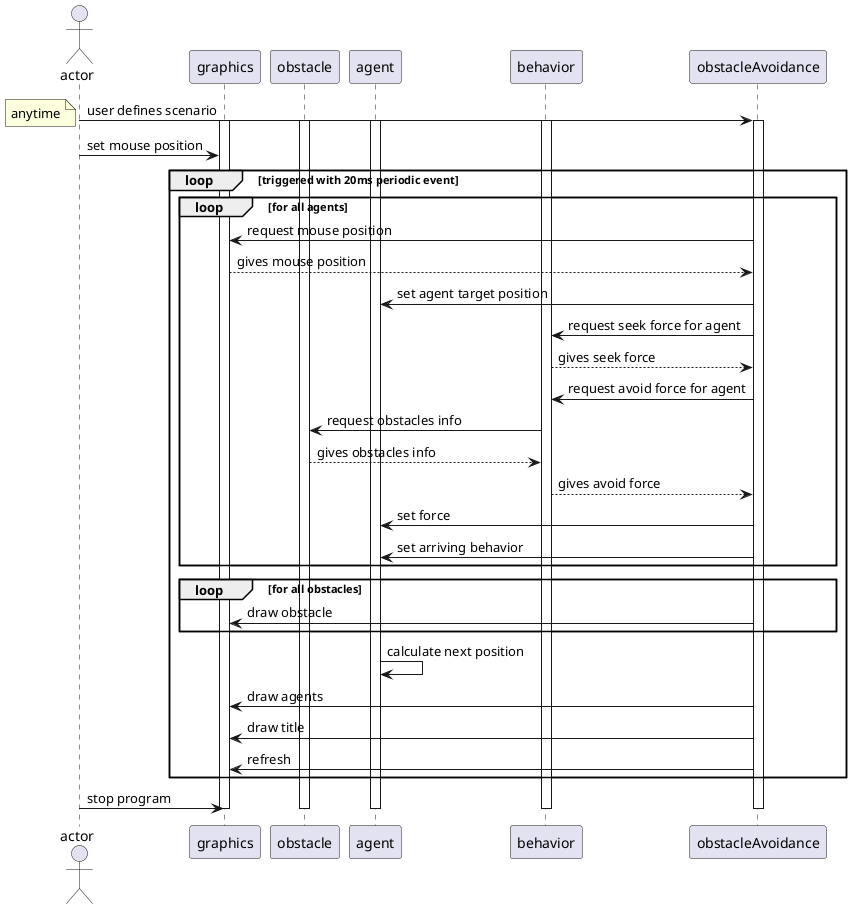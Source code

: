 @startuml
actor actor as user
participant graphics as view
participant obstacle as obst
participant agent as agent
participant behavior as steeringBehavior
participant obstacleAvoidance as oA

user -> oA: user defines scenario
activate oA
activate view
activate agent
activate obst
activate steeringBehavior
note left: anytime
user -> view:  set mouse position
loop triggered with 20ms periodic event   
    loop for all agents
        oA -> view: request mouse position
        view --> oA: gives mouse position
        oA -> agent: set agent target position
        oA -> steeringBehavior: request seek force for agent
        steeringBehavior --> oA: gives seek force
        oA -> steeringBehavior: request avoid force for agent
        steeringBehavior -> obst: request obstacles info
        obst --> steeringBehavior: gives obstacles info
        steeringBehavior --> oA: gives avoid force
        oA -> agent: set force
        oA -> agent: set arriving behavior
    end    

    loop for all obstacles
        oA -> view: draw obstacle
    end

    agent -> agent: calculate next position    
    oA -> view: draw agents
    oA -> view: draw title
    oA -> view: refresh
end
user -> view: stop program
deactivate oA
deactivate view
deactivate obst
deactivate agent
deactivate steeringBehavior
@enduml